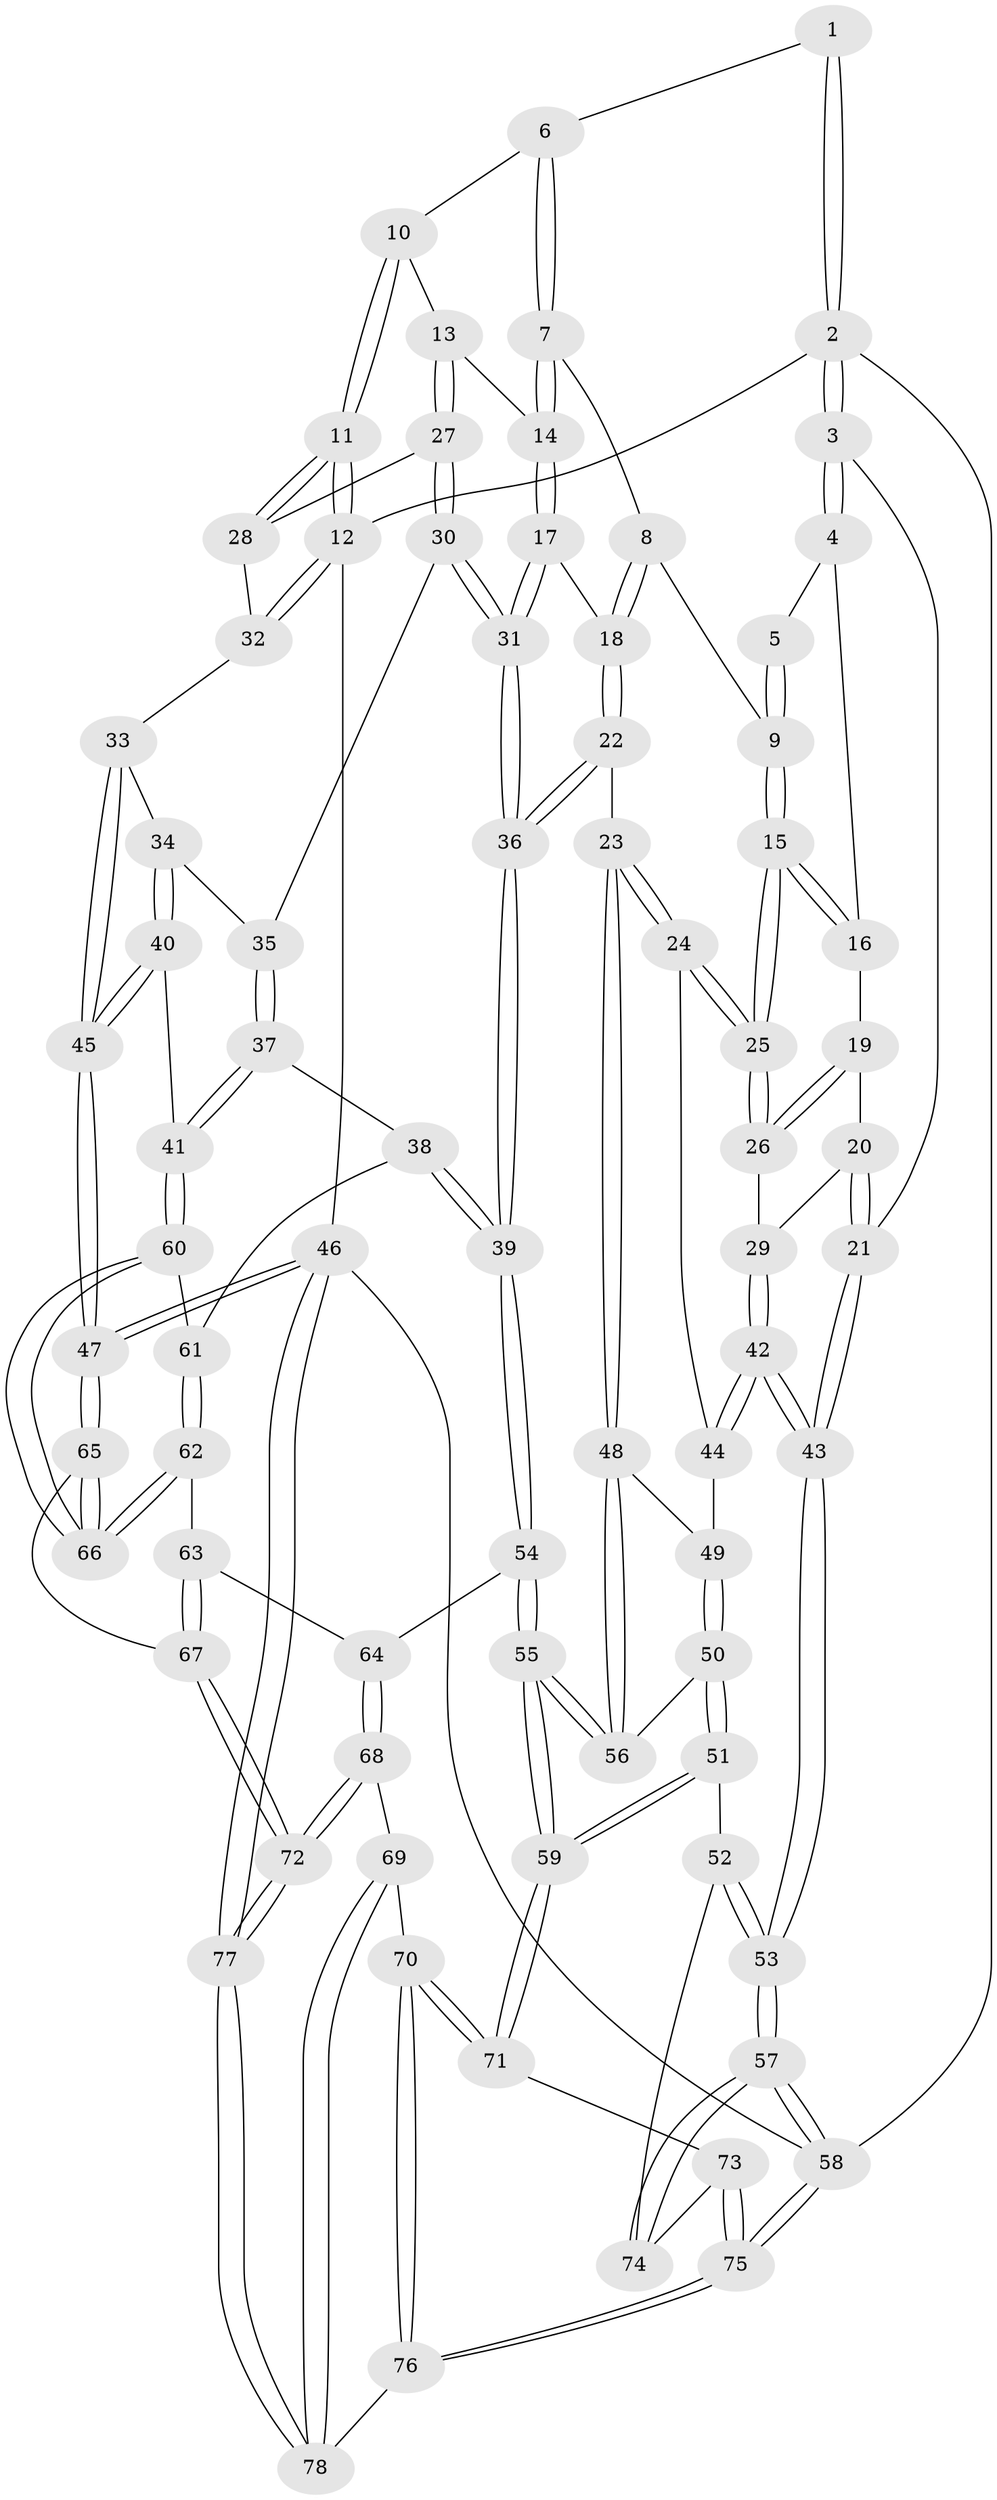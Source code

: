 // Generated by graph-tools (version 1.1) at 2025/59/03/09/25 04:59:41]
// undirected, 78 vertices, 192 edges
graph export_dot {
graph [start="1"]
  node [color=gray90,style=filled];
  1 [pos="+0.21172200746440478+0"];
  2 [pos="+0+0"];
  3 [pos="+0+0.08488769355201665"];
  4 [pos="+0.0992579466197474+0.09191564884707654"];
  5 [pos="+0.17990054901558492+0"];
  6 [pos="+0.4983549433009851+0"];
  7 [pos="+0.3373696823850964+0.1449693935041015"];
  8 [pos="+0.285757933905196+0.17185395181473445"];
  9 [pos="+0.27012049650243564+0.17493992421801907"];
  10 [pos="+0.5598510346073936+0"];
  11 [pos="+1+0"];
  12 [pos="+1+0"];
  13 [pos="+0.6459501516868194+0.10179517559166232"];
  14 [pos="+0.4657880515348276+0.2554016909173306"];
  15 [pos="+0.21647618699392673+0.20570561968841852"];
  16 [pos="+0.13127169986174872+0.16842610968171345"];
  17 [pos="+0.4594223693180535+0.277676631615917"];
  18 [pos="+0.38622796606078774+0.33892370143570305"];
  19 [pos="+0.07080422486485642+0.22426213780745247"];
  20 [pos="+0.02225795852151147+0.254224861045155"];
  21 [pos="+0+0.3133382055857659"];
  22 [pos="+0.3304117324730664+0.4253742913970571"];
  23 [pos="+0.29528686773771673+0.43535084458186346"];
  24 [pos="+0.28211896830594435+0.428911740977217"];
  25 [pos="+0.2210397786273724+0.3817079693457453"];
  26 [pos="+0.17891925912787215+0.3844546710700255"];
  27 [pos="+0.7184776864646715+0.1763970421930843"];
  28 [pos="+0.7511947009711563+0.17305891043483848"];
  29 [pos="+0.15321419562827854+0.38929900846539767"];
  30 [pos="+0.7174992540010492+0.27039404741081485"];
  31 [pos="+0.5732209151886573+0.39591266499281585"];
  32 [pos="+1+0.22962860378636366"];
  33 [pos="+1+0.28056969496949363"];
  34 [pos="+0.8251980116104914+0.3752860126800742"];
  35 [pos="+0.7724303795539704+0.3651310057204216"];
  36 [pos="+0.54517251398447+0.5201032455956914"];
  37 [pos="+0.7457757535428705+0.48551579678456136"];
  38 [pos="+0.6234703355742087+0.5608019149729139"];
  39 [pos="+0.5618083040175178+0.5518923754071595"];
  40 [pos="+0.9770470616134233+0.5676972114380414"];
  41 [pos="+0.9144727647860753+0.5907475201390974"];
  42 [pos="+0+0.5210664548627392"];
  43 [pos="+0+0.536034918366702"];
  44 [pos="+0.13767673939071257+0.5383621385619893"];
  45 [pos="+1+0.5497835985019695"];
  46 [pos="+1+1"];
  47 [pos="+1+1"];
  48 [pos="+0.2899500553347422+0.5069771710867359"];
  49 [pos="+0.15888212667331197+0.5689674035701086"];
  50 [pos="+0.1708890329779798+0.6246764613497211"];
  51 [pos="+0.1554010718239837+0.6669721147647883"];
  52 [pos="+0+0.6998130655861655"];
  53 [pos="+0+0.7044748494272627"];
  54 [pos="+0.48055581196007885+0.6847278035377756"];
  55 [pos="+0.36064777859517216+0.7521664243947127"];
  56 [pos="+0.29007288681018445+0.5156942022731272"];
  57 [pos="+0+1"];
  58 [pos="+0+1"];
  59 [pos="+0.3526176625616085+0.764244784665607"];
  60 [pos="+0.8862986815404492+0.6238196006843441"];
  61 [pos="+0.6665957706667036+0.61046994354318"];
  62 [pos="+0.6992855612359439+0.6884781612581035"];
  63 [pos="+0.6813626567280594+0.740290161115587"];
  64 [pos="+0.6134483106944559+0.7868880797225151"];
  65 [pos="+0.8520454580920754+0.854590319139999"];
  66 [pos="+0.8434475796836853+0.7137967024201832"];
  67 [pos="+0.8138756695474823+0.8630272006059453"];
  68 [pos="+0.6216561635539931+0.8653149596879035"];
  69 [pos="+0.613680160778162+0.8713331660659129"];
  70 [pos="+0.40190840122481436+0.8758963040970407"];
  71 [pos="+0.3521496186204336+0.7670898307367132"];
  72 [pos="+0.7394869365677492+0.9044853171612808"];
  73 [pos="+0.3178394888481313+0.787782275677477"];
  74 [pos="+0.23802689167581753+0.8113406557023479"];
  75 [pos="+0+1"];
  76 [pos="+0.4219062597388826+1"];
  77 [pos="+0.6521144731580383+1"];
  78 [pos="+0.5090313057081498+1"];
  1 -- 2;
  1 -- 2;
  1 -- 6;
  2 -- 3;
  2 -- 3;
  2 -- 12;
  2 -- 58;
  3 -- 4;
  3 -- 4;
  3 -- 21;
  4 -- 5;
  4 -- 16;
  5 -- 9;
  5 -- 9;
  6 -- 7;
  6 -- 7;
  6 -- 10;
  7 -- 8;
  7 -- 14;
  7 -- 14;
  8 -- 9;
  8 -- 18;
  8 -- 18;
  9 -- 15;
  9 -- 15;
  10 -- 11;
  10 -- 11;
  10 -- 13;
  11 -- 12;
  11 -- 12;
  11 -- 28;
  11 -- 28;
  12 -- 32;
  12 -- 32;
  12 -- 46;
  13 -- 14;
  13 -- 27;
  13 -- 27;
  14 -- 17;
  14 -- 17;
  15 -- 16;
  15 -- 16;
  15 -- 25;
  15 -- 25;
  16 -- 19;
  17 -- 18;
  17 -- 31;
  17 -- 31;
  18 -- 22;
  18 -- 22;
  19 -- 20;
  19 -- 26;
  19 -- 26;
  20 -- 21;
  20 -- 21;
  20 -- 29;
  21 -- 43;
  21 -- 43;
  22 -- 23;
  22 -- 36;
  22 -- 36;
  23 -- 24;
  23 -- 24;
  23 -- 48;
  23 -- 48;
  24 -- 25;
  24 -- 25;
  24 -- 44;
  25 -- 26;
  25 -- 26;
  26 -- 29;
  27 -- 28;
  27 -- 30;
  27 -- 30;
  28 -- 32;
  29 -- 42;
  29 -- 42;
  30 -- 31;
  30 -- 31;
  30 -- 35;
  31 -- 36;
  31 -- 36;
  32 -- 33;
  33 -- 34;
  33 -- 45;
  33 -- 45;
  34 -- 35;
  34 -- 40;
  34 -- 40;
  35 -- 37;
  35 -- 37;
  36 -- 39;
  36 -- 39;
  37 -- 38;
  37 -- 41;
  37 -- 41;
  38 -- 39;
  38 -- 39;
  38 -- 61;
  39 -- 54;
  39 -- 54;
  40 -- 41;
  40 -- 45;
  40 -- 45;
  41 -- 60;
  41 -- 60;
  42 -- 43;
  42 -- 43;
  42 -- 44;
  42 -- 44;
  43 -- 53;
  43 -- 53;
  44 -- 49;
  45 -- 47;
  45 -- 47;
  46 -- 47;
  46 -- 47;
  46 -- 77;
  46 -- 77;
  46 -- 58;
  47 -- 65;
  47 -- 65;
  48 -- 49;
  48 -- 56;
  48 -- 56;
  49 -- 50;
  49 -- 50;
  50 -- 51;
  50 -- 51;
  50 -- 56;
  51 -- 52;
  51 -- 59;
  51 -- 59;
  52 -- 53;
  52 -- 53;
  52 -- 74;
  53 -- 57;
  53 -- 57;
  54 -- 55;
  54 -- 55;
  54 -- 64;
  55 -- 56;
  55 -- 56;
  55 -- 59;
  55 -- 59;
  57 -- 58;
  57 -- 58;
  57 -- 74;
  57 -- 74;
  58 -- 75;
  58 -- 75;
  59 -- 71;
  59 -- 71;
  60 -- 61;
  60 -- 66;
  60 -- 66;
  61 -- 62;
  61 -- 62;
  62 -- 63;
  62 -- 66;
  62 -- 66;
  63 -- 64;
  63 -- 67;
  63 -- 67;
  64 -- 68;
  64 -- 68;
  65 -- 66;
  65 -- 66;
  65 -- 67;
  67 -- 72;
  67 -- 72;
  68 -- 69;
  68 -- 72;
  68 -- 72;
  69 -- 70;
  69 -- 78;
  69 -- 78;
  70 -- 71;
  70 -- 71;
  70 -- 76;
  70 -- 76;
  71 -- 73;
  72 -- 77;
  72 -- 77;
  73 -- 74;
  73 -- 75;
  73 -- 75;
  75 -- 76;
  75 -- 76;
  76 -- 78;
  77 -- 78;
  77 -- 78;
}
